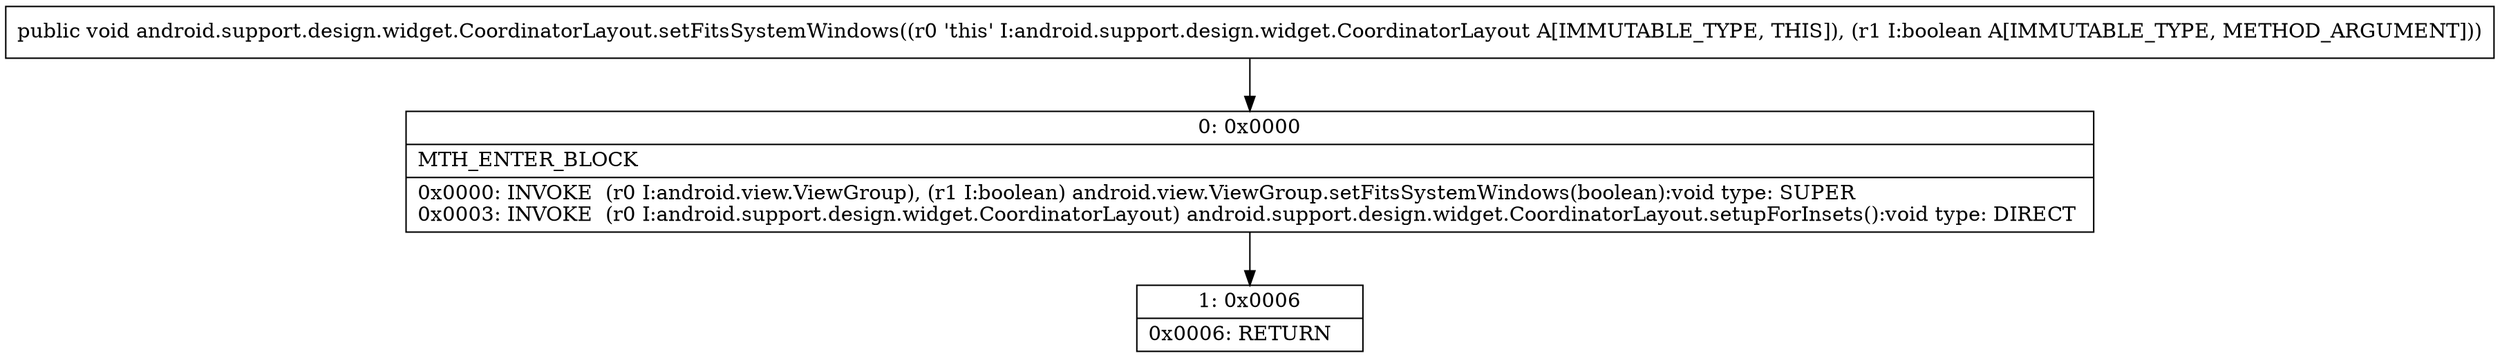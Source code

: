 digraph "CFG forandroid.support.design.widget.CoordinatorLayout.setFitsSystemWindows(Z)V" {
Node_0 [shape=record,label="{0\:\ 0x0000|MTH_ENTER_BLOCK\l|0x0000: INVOKE  (r0 I:android.view.ViewGroup), (r1 I:boolean) android.view.ViewGroup.setFitsSystemWindows(boolean):void type: SUPER \l0x0003: INVOKE  (r0 I:android.support.design.widget.CoordinatorLayout) android.support.design.widget.CoordinatorLayout.setupForInsets():void type: DIRECT \l}"];
Node_1 [shape=record,label="{1\:\ 0x0006|0x0006: RETURN   \l}"];
MethodNode[shape=record,label="{public void android.support.design.widget.CoordinatorLayout.setFitsSystemWindows((r0 'this' I:android.support.design.widget.CoordinatorLayout A[IMMUTABLE_TYPE, THIS]), (r1 I:boolean A[IMMUTABLE_TYPE, METHOD_ARGUMENT])) }"];
MethodNode -> Node_0;
Node_0 -> Node_1;
}

